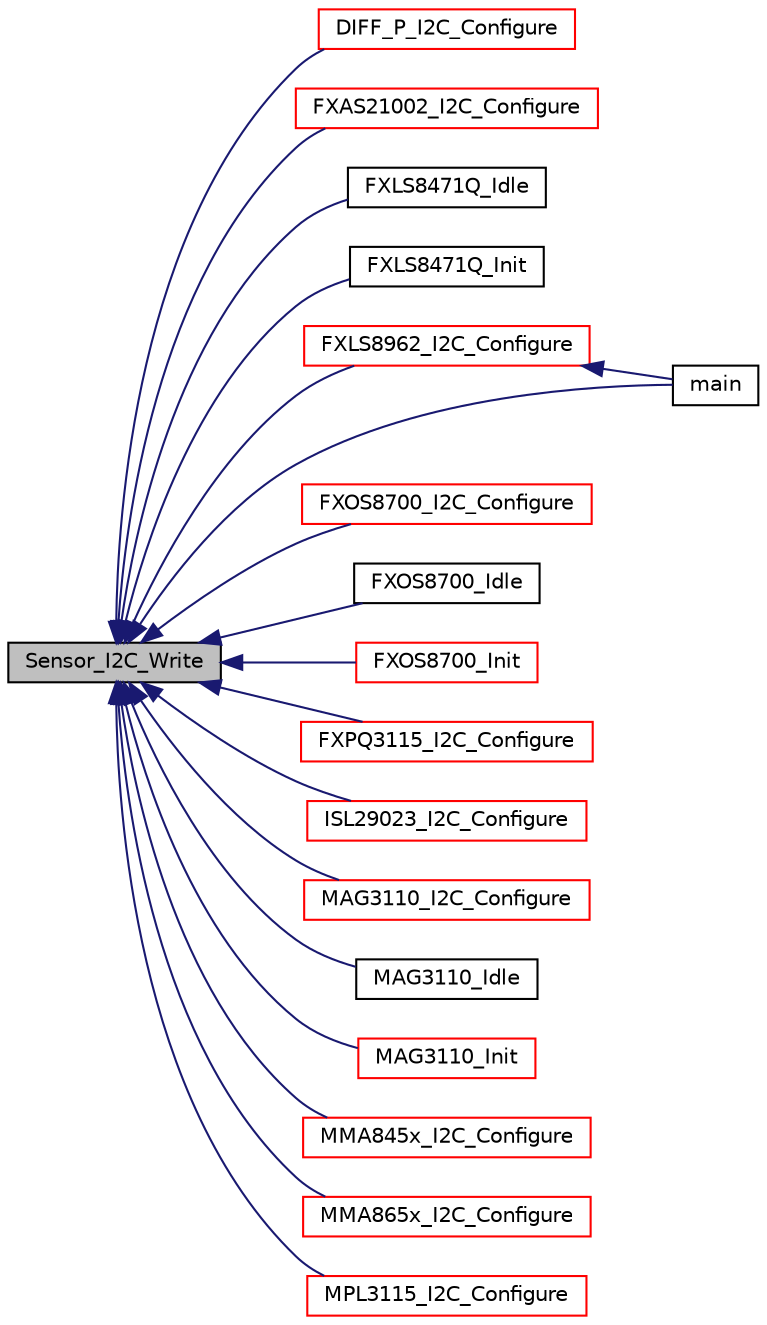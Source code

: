 digraph "Sensor_I2C_Write"
{
  edge [fontname="Helvetica",fontsize="10",labelfontname="Helvetica",labelfontsize="10"];
  node [fontname="Helvetica",fontsize="10",shape=record];
  rankdir="LR";
  Node60 [label="Sensor_I2C_Write",height=0.2,width=0.4,color="black", fillcolor="grey75", style="filled", fontcolor="black"];
  Node60 -> Node61 [dir="back",color="midnightblue",fontsize="10",style="solid",fontname="Helvetica"];
  Node61 [label="DIFF_P_I2C_Configure",height=0.2,width=0.4,color="red", fillcolor="white", style="filled",URL="$diff__p__drv_8h.html#ab6966a8c4618c35437648c001c1d641d",tooltip="The interface function to configure he sensor. "];
  Node60 -> Node63 [dir="back",color="midnightblue",fontsize="10",style="solid",fontname="Helvetica"];
  Node63 [label="FXAS21002_I2C_Configure",height=0.2,width=0.4,color="red", fillcolor="white", style="filled",URL="$fxas21002__drv_8h.html#abef3b2c3849b49331142f7a6266fde9a",tooltip="The interface function to configure he sensor. "];
  Node60 -> Node65 [dir="back",color="midnightblue",fontsize="10",style="solid",fontname="Helvetica"];
  Node65 [label="FXLS8471Q_Idle",height=0.2,width=0.4,color="black", fillcolor="white", style="filled",URL="$drivers_8h.html#a79f26568f569b2f59c6cbb818f885789"];
  Node60 -> Node66 [dir="back",color="midnightblue",fontsize="10",style="solid",fontname="Helvetica"];
  Node66 [label="FXLS8471Q_Init",height=0.2,width=0.4,color="black", fillcolor="white", style="filled",URL="$drivers_8h.html#a7c8424e014e2bdbb1dd61fcb4731857b"];
  Node60 -> Node67 [dir="back",color="midnightblue",fontsize="10",style="solid",fontname="Helvetica"];
  Node67 [label="FXLS8962_I2C_Configure",height=0.2,width=0.4,color="red", fillcolor="white", style="filled",URL="$fxls8962__drv_8h.html#a1b62cba67669ae79f5f3c2e5f846a6c7",tooltip="The interface function to configure he sensor. "];
  Node67 -> Node68 [dir="back",color="midnightblue",fontsize="10",style="solid",fontname="Helvetica"];
  Node68 [label="main",height=0.2,width=0.4,color="black", fillcolor="white", style="filled",URL="$pedometer__stepcount__fxls8962_8c.html#a840291bc02cba5474a4cb46a9b9566fe",tooltip="This is the The main function implementation. "];
  Node60 -> Node71 [dir="back",color="midnightblue",fontsize="10",style="solid",fontname="Helvetica"];
  Node71 [label="FXOS8700_I2C_Configure",height=0.2,width=0.4,color="red", fillcolor="white", style="filled",URL="$fxos8700__drv_8h.html#adcb4dbaa31a6b4ccd6031ee6cc97bb66",tooltip="The interface function to configure he sensor. "];
  Node60 -> Node73 [dir="back",color="midnightblue",fontsize="10",style="solid",fontname="Helvetica"];
  Node73 [label="FXOS8700_Idle",height=0.2,width=0.4,color="black", fillcolor="white", style="filled",URL="$drivers_8h.html#a885024916f4959fb4d226465b68f8e90"];
  Node60 -> Node74 [dir="back",color="midnightblue",fontsize="10",style="solid",fontname="Helvetica"];
  Node74 [label="FXOS8700_Init",height=0.2,width=0.4,color="red", fillcolor="white", style="filled",URL="$drivers_8h.html#ac61bf451efc3a4eab179dbc59268b3e7"];
  Node60 -> Node76 [dir="back",color="midnightblue",fontsize="10",style="solid",fontname="Helvetica"];
  Node76 [label="FXPQ3115_I2C_Configure",height=0.2,width=0.4,color="red", fillcolor="white", style="filled",URL="$fxpq3115__drv_8h.html#a02cdde2f932058060c53dc8314e8d03f",tooltip="The interface function to configure he sensor. "];
  Node60 -> Node78 [dir="back",color="midnightblue",fontsize="10",style="solid",fontname="Helvetica"];
  Node78 [label="ISL29023_I2C_Configure",height=0.2,width=0.4,color="red", fillcolor="white", style="filled",URL="$isl29023__drv_8h.html#a7080e6e4c87f884467ded36ad2a1846a",tooltip="The interface function to configure he sensor. "];
  Node60 -> Node80 [dir="back",color="midnightblue",fontsize="10",style="solid",fontname="Helvetica"];
  Node80 [label="MAG3110_I2C_Configure",height=0.2,width=0.4,color="red", fillcolor="white", style="filled",URL="$mag3110__drv_8h.html#a2de85bf13cfe26dbc0ca9be7f4625cba",tooltip="The interface function to configure he sensor. "];
  Node60 -> Node82 [dir="back",color="midnightblue",fontsize="10",style="solid",fontname="Helvetica"];
  Node82 [label="MAG3110_Idle",height=0.2,width=0.4,color="black", fillcolor="white", style="filled",URL="$drivers_8h.html#a8b3e60cfe3482a21af1efd34d3e31cc2"];
  Node60 -> Node83 [dir="back",color="midnightblue",fontsize="10",style="solid",fontname="Helvetica"];
  Node83 [label="MAG3110_Init",height=0.2,width=0.4,color="red", fillcolor="white", style="filled",URL="$drivers_8h.html#a20b118514f14ce008825433f72527ecd"];
  Node60 -> Node68 [dir="back",color="midnightblue",fontsize="10",style="solid",fontname="Helvetica"];
  Node60 -> Node85 [dir="back",color="midnightblue",fontsize="10",style="solid",fontname="Helvetica"];
  Node85 [label="MMA845x_I2C_Configure",height=0.2,width=0.4,color="red", fillcolor="white", style="filled",URL="$mma845x__drv_8h.html#a6c537b63c09b23480c1a3d6ef6e29fef",tooltip="The interface function to configure he sensor. "];
  Node60 -> Node87 [dir="back",color="midnightblue",fontsize="10",style="solid",fontname="Helvetica"];
  Node87 [label="MMA865x_I2C_Configure",height=0.2,width=0.4,color="red", fillcolor="white", style="filled",URL="$mma865x__drv_8h.html#a5944d87d922a1bdbbf5f2574acc1e143",tooltip="The interface function to configure he sensor. "];
  Node60 -> Node89 [dir="back",color="midnightblue",fontsize="10",style="solid",fontname="Helvetica"];
  Node89 [label="MPL3115_I2C_Configure",height=0.2,width=0.4,color="red", fillcolor="white", style="filled",URL="$mpl3115__drv_8h.html#a8dce7c0e6c9d7ef6cf9c6c2fd3c093ae",tooltip="The interface function to configure he sensor. "];
}
